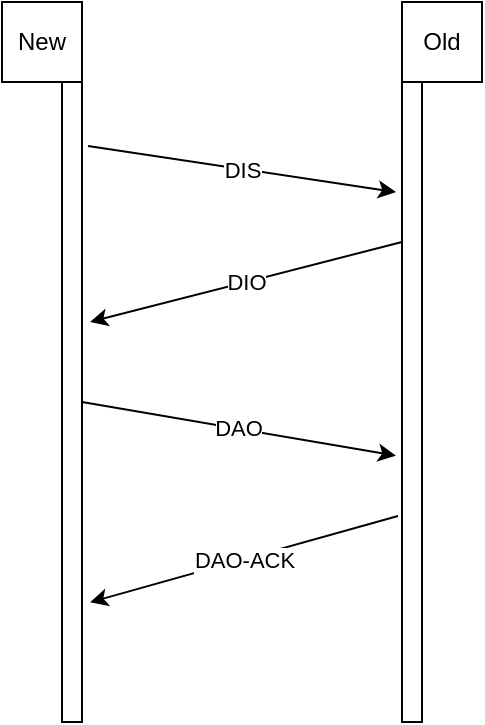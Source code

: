 <mxfile version="14.1.8" type="device"><diagram id="v6DrBAoSBIdJ1XY4PTpg" name="Página-1"><mxGraphModel dx="782" dy="502" grid="1" gridSize="10" guides="1" tooltips="1" connect="1" arrows="1" fold="1" page="1" pageScale="1" pageWidth="827" pageHeight="583" math="0" shadow="0"><root><mxCell id="0"/><mxCell id="1" parent="0"/><mxCell id="0jJRfWPdtu4emSKs8KXd-1" value="New" style="rounded=0;whiteSpace=wrap;html=1;" vertex="1" parent="1"><mxGeometry x="240" y="80" width="40" height="40" as="geometry"/></mxCell><mxCell id="0jJRfWPdtu4emSKs8KXd-2" value="Old" style="rounded=0;whiteSpace=wrap;html=1;" vertex="1" parent="1"><mxGeometry x="440" y="80" width="40" height="40" as="geometry"/></mxCell><mxCell id="0jJRfWPdtu4emSKs8KXd-4" value="" style="rounded=0;whiteSpace=wrap;html=1;" vertex="1" parent="1"><mxGeometry x="270" y="120" width="10" height="320" as="geometry"/></mxCell><mxCell id="0jJRfWPdtu4emSKs8KXd-5" value="" style="rounded=0;whiteSpace=wrap;html=1;" vertex="1" parent="1"><mxGeometry x="440" y="120" width="10" height="320" as="geometry"/></mxCell><mxCell id="0jJRfWPdtu4emSKs8KXd-6" value="DIS" style="endArrow=classic;html=1;entryX=-0.3;entryY=0.172;entryDx=0;entryDy=0;entryPerimeter=0;" edge="1" parent="1" target="0jJRfWPdtu4emSKs8KXd-5"><mxGeometry width="50" height="50" relative="1" as="geometry"><mxPoint x="283" y="152" as="sourcePoint"/><mxPoint x="380" y="180" as="targetPoint"/></mxGeometry></mxCell><mxCell id="0jJRfWPdtu4emSKs8KXd-7" value="DAO" style="endArrow=classic;html=1;exitX=1.3;exitY=0.1;exitDx=0;exitDy=0;exitPerimeter=0;entryX=-0.3;entryY=0.584;entryDx=0;entryDy=0;entryPerimeter=0;" edge="1" parent="1" target="0jJRfWPdtu4emSKs8KXd-5"><mxGeometry width="50" height="50" relative="1" as="geometry"><mxPoint x="280" y="280" as="sourcePoint"/><mxPoint x="432" y="303.04" as="targetPoint"/></mxGeometry></mxCell><mxCell id="0jJRfWPdtu4emSKs8KXd-8" value="DIO" style="endArrow=classic;html=1;exitX=0;exitY=0.25;exitDx=0;exitDy=0;" edge="1" parent="1" source="0jJRfWPdtu4emSKs8KXd-5"><mxGeometry width="50" height="50" relative="1" as="geometry"><mxPoint x="303" y="172" as="sourcePoint"/><mxPoint x="284" y="240" as="targetPoint"/></mxGeometry></mxCell><mxCell id="0jJRfWPdtu4emSKs8KXd-9" value="DAO-ACK" style="endArrow=classic;html=1;exitX=-0.2;exitY=0.678;exitDx=0;exitDy=0;exitPerimeter=0;entryX=1.4;entryY=0.813;entryDx=0;entryDy=0;entryPerimeter=0;" edge="1" parent="1" source="0jJRfWPdtu4emSKs8KXd-5" target="0jJRfWPdtu4emSKs8KXd-4"><mxGeometry width="50" height="50" relative="1" as="geometry"><mxPoint x="290" y="290" as="sourcePoint"/><mxPoint x="447" y="316.88" as="targetPoint"/></mxGeometry></mxCell></root></mxGraphModel></diagram></mxfile>